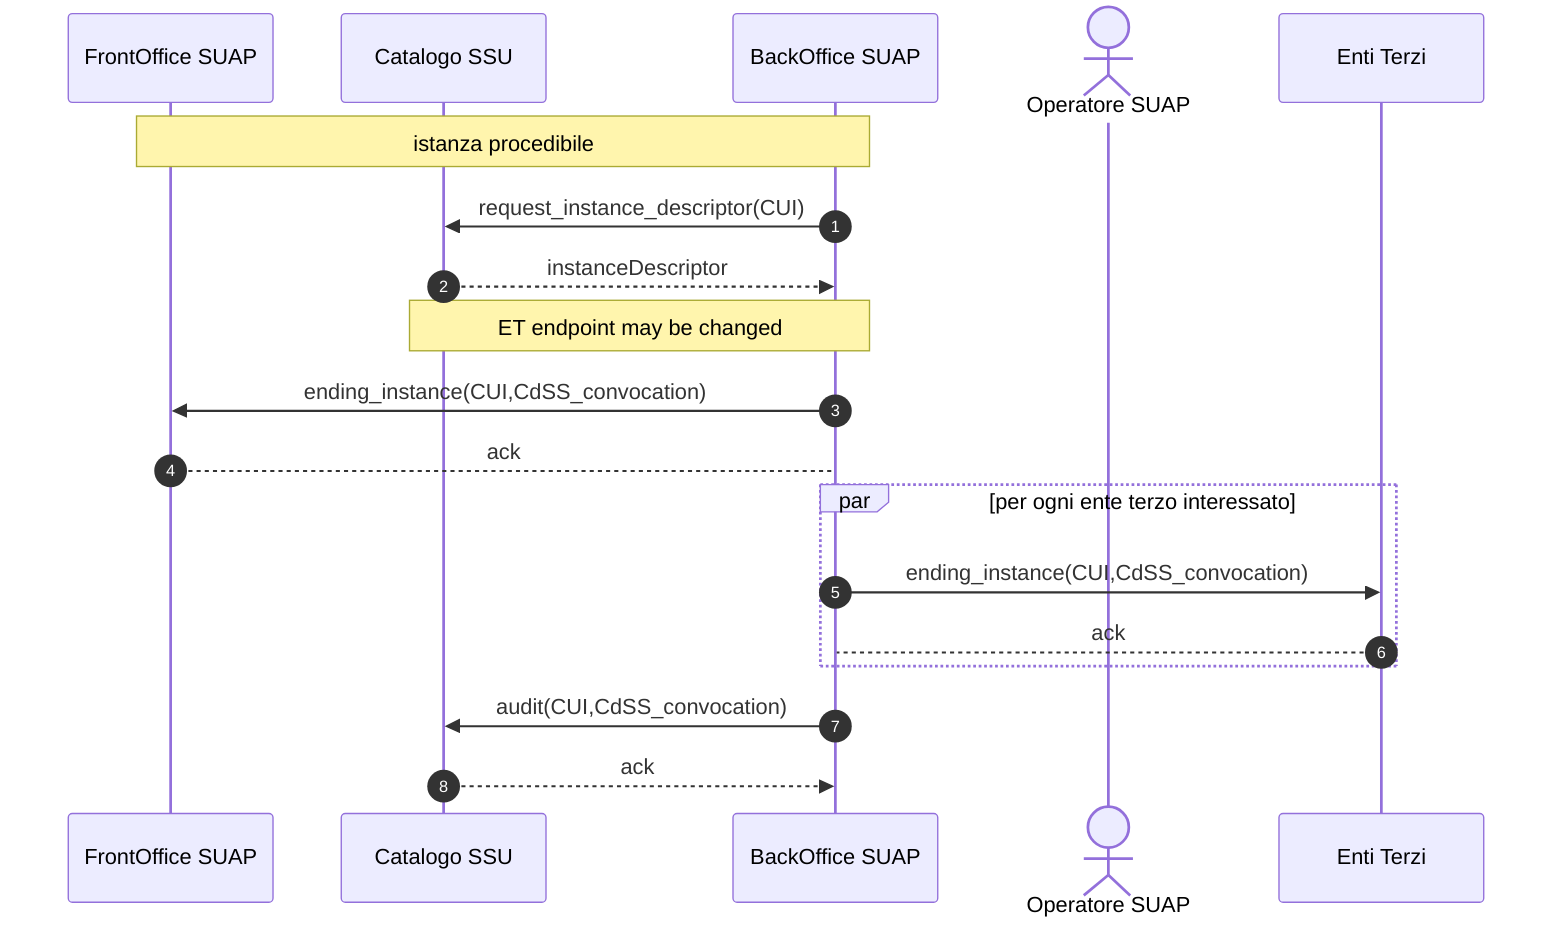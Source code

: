 sequenceDiagram
    autonumber
  
    participant F as FrontOffice SUAP
    participant C as Catalogo SSU    
    participant B as BackOffice SUAP    
    actor O as Operatore SUAP    
    participant E as Enti Terzi    
 
    Note over F,B: istanza procedibile
    B ->> C: request_instance_descriptor(CUI)
    C -->> B: instanceDescriptor
    Note over C,B: ET endpoint may be changed

            
    B ->> F: ending_instance(CUI,CdSS_convocation)
    F --> B: ack    

    par per ogni ente terzo interessato
        B ->> E: ending_instance(CUI,CdSS_convocation)
        E --> B: ack
    end
    B ->> C: audit(CUI,CdSS_convocation)
    C -->> B: ack